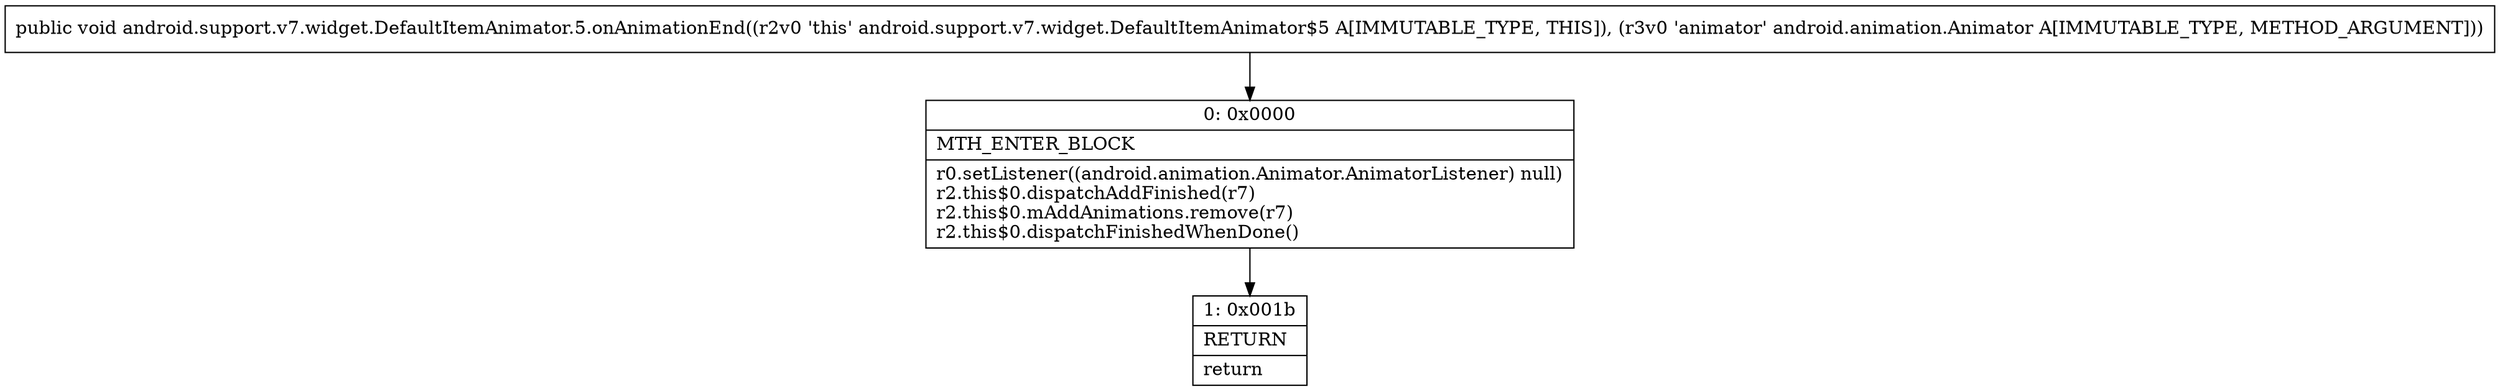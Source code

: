 digraph "CFG forandroid.support.v7.widget.DefaultItemAnimator.5.onAnimationEnd(Landroid\/animation\/Animator;)V" {
Node_0 [shape=record,label="{0\:\ 0x0000|MTH_ENTER_BLOCK\l|r0.setListener((android.animation.Animator.AnimatorListener) null)\lr2.this$0.dispatchAddFinished(r7)\lr2.this$0.mAddAnimations.remove(r7)\lr2.this$0.dispatchFinishedWhenDone()\l}"];
Node_1 [shape=record,label="{1\:\ 0x001b|RETURN\l|return\l}"];
MethodNode[shape=record,label="{public void android.support.v7.widget.DefaultItemAnimator.5.onAnimationEnd((r2v0 'this' android.support.v7.widget.DefaultItemAnimator$5 A[IMMUTABLE_TYPE, THIS]), (r3v0 'animator' android.animation.Animator A[IMMUTABLE_TYPE, METHOD_ARGUMENT])) }"];
MethodNode -> Node_0;
Node_0 -> Node_1;
}

